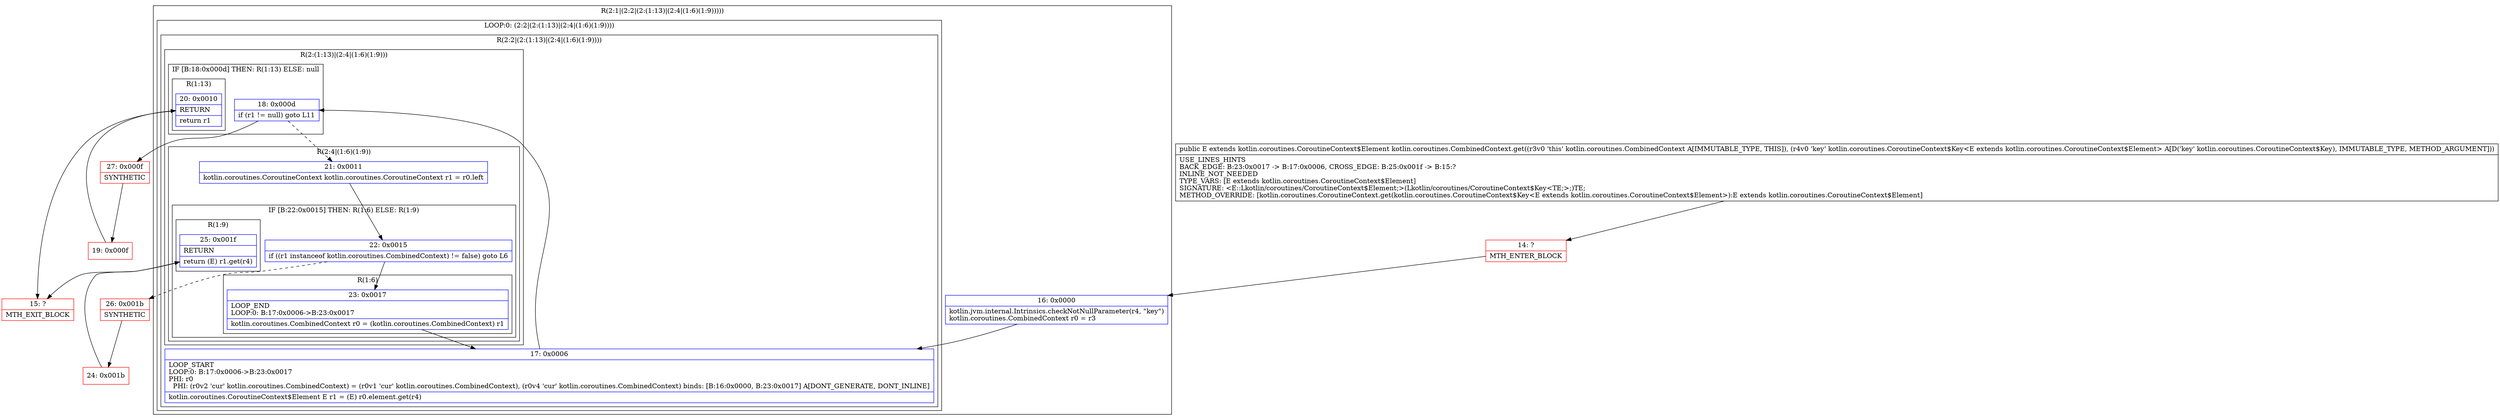 digraph "CFG forkotlin.coroutines.CombinedContext.get(Lkotlin\/coroutines\/CoroutineContext$Key;)Lkotlin\/coroutines\/CoroutineContext$Element;" {
subgraph cluster_Region_87295425 {
label = "R(2:1|(2:2|(2:(1:13)|(2:4|(1:6)(1:9)))))";
node [shape=record,color=blue];
Node_16 [shape=record,label="{16\:\ 0x0000|kotlin.jvm.internal.Intrinsics.checkNotNullParameter(r4, \"key\")\lkotlin.coroutines.CombinedContext r0 = r3\l}"];
subgraph cluster_LoopRegion_1830283232 {
label = "LOOP:0: (2:2|(2:(1:13)|(2:4|(1:6)(1:9))))";
node [shape=record,color=blue];
subgraph cluster_Region_129515497 {
label = "R(2:2|(2:(1:13)|(2:4|(1:6)(1:9))))";
node [shape=record,color=blue];
Node_17 [shape=record,label="{17\:\ 0x0006|LOOP_START\lLOOP:0: B:17:0x0006\-\>B:23:0x0017\lPHI: r0 \l  PHI: (r0v2 'cur' kotlin.coroutines.CombinedContext) = (r0v1 'cur' kotlin.coroutines.CombinedContext), (r0v4 'cur' kotlin.coroutines.CombinedContext) binds: [B:16:0x0000, B:23:0x0017] A[DONT_GENERATE, DONT_INLINE]\l|kotlin.coroutines.CoroutineContext$Element E r1 = (E) r0.element.get(r4)\l}"];
subgraph cluster_Region_2120643707 {
label = "R(2:(1:13)|(2:4|(1:6)(1:9)))";
node [shape=record,color=blue];
subgraph cluster_IfRegion_997866881 {
label = "IF [B:18:0x000d] THEN: R(1:13) ELSE: null";
node [shape=record,color=blue];
Node_18 [shape=record,label="{18\:\ 0x000d|if (r1 != null) goto L11\l}"];
subgraph cluster_Region_193550268 {
label = "R(1:13)";
node [shape=record,color=blue];
Node_20 [shape=record,label="{20\:\ 0x0010|RETURN\l|return r1\l}"];
}
}
subgraph cluster_Region_507849093 {
label = "R(2:4|(1:6)(1:9))";
node [shape=record,color=blue];
Node_21 [shape=record,label="{21\:\ 0x0011|kotlin.coroutines.CoroutineContext kotlin.coroutines.CoroutineContext r1 = r0.left\l}"];
subgraph cluster_IfRegion_1292396115 {
label = "IF [B:22:0x0015] THEN: R(1:6) ELSE: R(1:9)";
node [shape=record,color=blue];
Node_22 [shape=record,label="{22\:\ 0x0015|if ((r1 instanceof kotlin.coroutines.CombinedContext) != false) goto L6\l}"];
subgraph cluster_Region_313806588 {
label = "R(1:6)";
node [shape=record,color=blue];
Node_23 [shape=record,label="{23\:\ 0x0017|LOOP_END\lLOOP:0: B:17:0x0006\-\>B:23:0x0017\l|kotlin.coroutines.CombinedContext r0 = (kotlin.coroutines.CombinedContext) r1\l}"];
}
subgraph cluster_Region_2050389878 {
label = "R(1:9)";
node [shape=record,color=blue];
Node_25 [shape=record,label="{25\:\ 0x001f|RETURN\l|return (E) r1.get(r4)\l}"];
}
}
}
}
}
}
}
Node_14 [shape=record,color=red,label="{14\:\ ?|MTH_ENTER_BLOCK\l}"];
Node_26 [shape=record,color=red,label="{26\:\ 0x001b|SYNTHETIC\l}"];
Node_24 [shape=record,color=red,label="{24\:\ 0x001b}"];
Node_15 [shape=record,color=red,label="{15\:\ ?|MTH_EXIT_BLOCK\l}"];
Node_27 [shape=record,color=red,label="{27\:\ 0x000f|SYNTHETIC\l}"];
Node_19 [shape=record,color=red,label="{19\:\ 0x000f}"];
MethodNode[shape=record,label="{public E extends kotlin.coroutines.CoroutineContext$Element kotlin.coroutines.CombinedContext.get((r3v0 'this' kotlin.coroutines.CombinedContext A[IMMUTABLE_TYPE, THIS]), (r4v0 'key' kotlin.coroutines.CoroutineContext$Key\<E extends kotlin.coroutines.CoroutineContext$Element\> A[D('key' kotlin.coroutines.CoroutineContext$Key), IMMUTABLE_TYPE, METHOD_ARGUMENT]))  | USE_LINES_HINTS\lBACK_EDGE: B:23:0x0017 \-\> B:17:0x0006, CROSS_EDGE: B:25:0x001f \-\> B:15:?\lINLINE_NOT_NEEDED\lTYPE_VARS: [E extends kotlin.coroutines.CoroutineContext$Element]\lSIGNATURE: \<E::Lkotlin\/coroutines\/CoroutineContext$Element;\>(Lkotlin\/coroutines\/CoroutineContext$Key\<TE;\>;)TE;\lMETHOD_OVERRIDE: [kotlin.coroutines.CoroutineContext.get(kotlin.coroutines.CoroutineContext$Key\<E extends kotlin.coroutines.CoroutineContext$Element\>):E extends kotlin.coroutines.CoroutineContext$Element]\l}"];
MethodNode -> Node_14;Node_16 -> Node_17;
Node_17 -> Node_18;
Node_18 -> Node_21[style=dashed];
Node_18 -> Node_27;
Node_20 -> Node_15;
Node_21 -> Node_22;
Node_22 -> Node_23;
Node_22 -> Node_26[style=dashed];
Node_23 -> Node_17;
Node_25 -> Node_15;
Node_14 -> Node_16;
Node_26 -> Node_24;
Node_24 -> Node_25;
Node_27 -> Node_19;
Node_19 -> Node_20;
}


